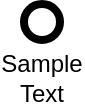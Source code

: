 <mxfile version="21.7.5" type="device">
  <diagram name="Page-1" id="5IFj5sms5ILJR-mnW-l9">
    <mxGraphModel dx="714" dy="1724" grid="1" gridSize="10" guides="1" tooltips="1" connect="1" arrows="1" fold="1" page="1" pageScale="1" pageWidth="1169" pageHeight="827" math="0" shadow="0">
      <root>
        <mxCell id="0" />
        <mxCell id="1" parent="0" />
        <mxCell id="sAXyVlficqCcLMb1McBS-1" value="Sample Text" style="ellipse;whiteSpace=wrap;html=1;aspect=fixed;strokeWidth=4;spacingTop=55;fontSize=12;fontFamily=Helvetica;" vertex="1" parent="1">
          <mxGeometry x="199" y="200" width="18" height="18" as="geometry" />
        </mxCell>
      </root>
    </mxGraphModel>
  </diagram>
</mxfile>
